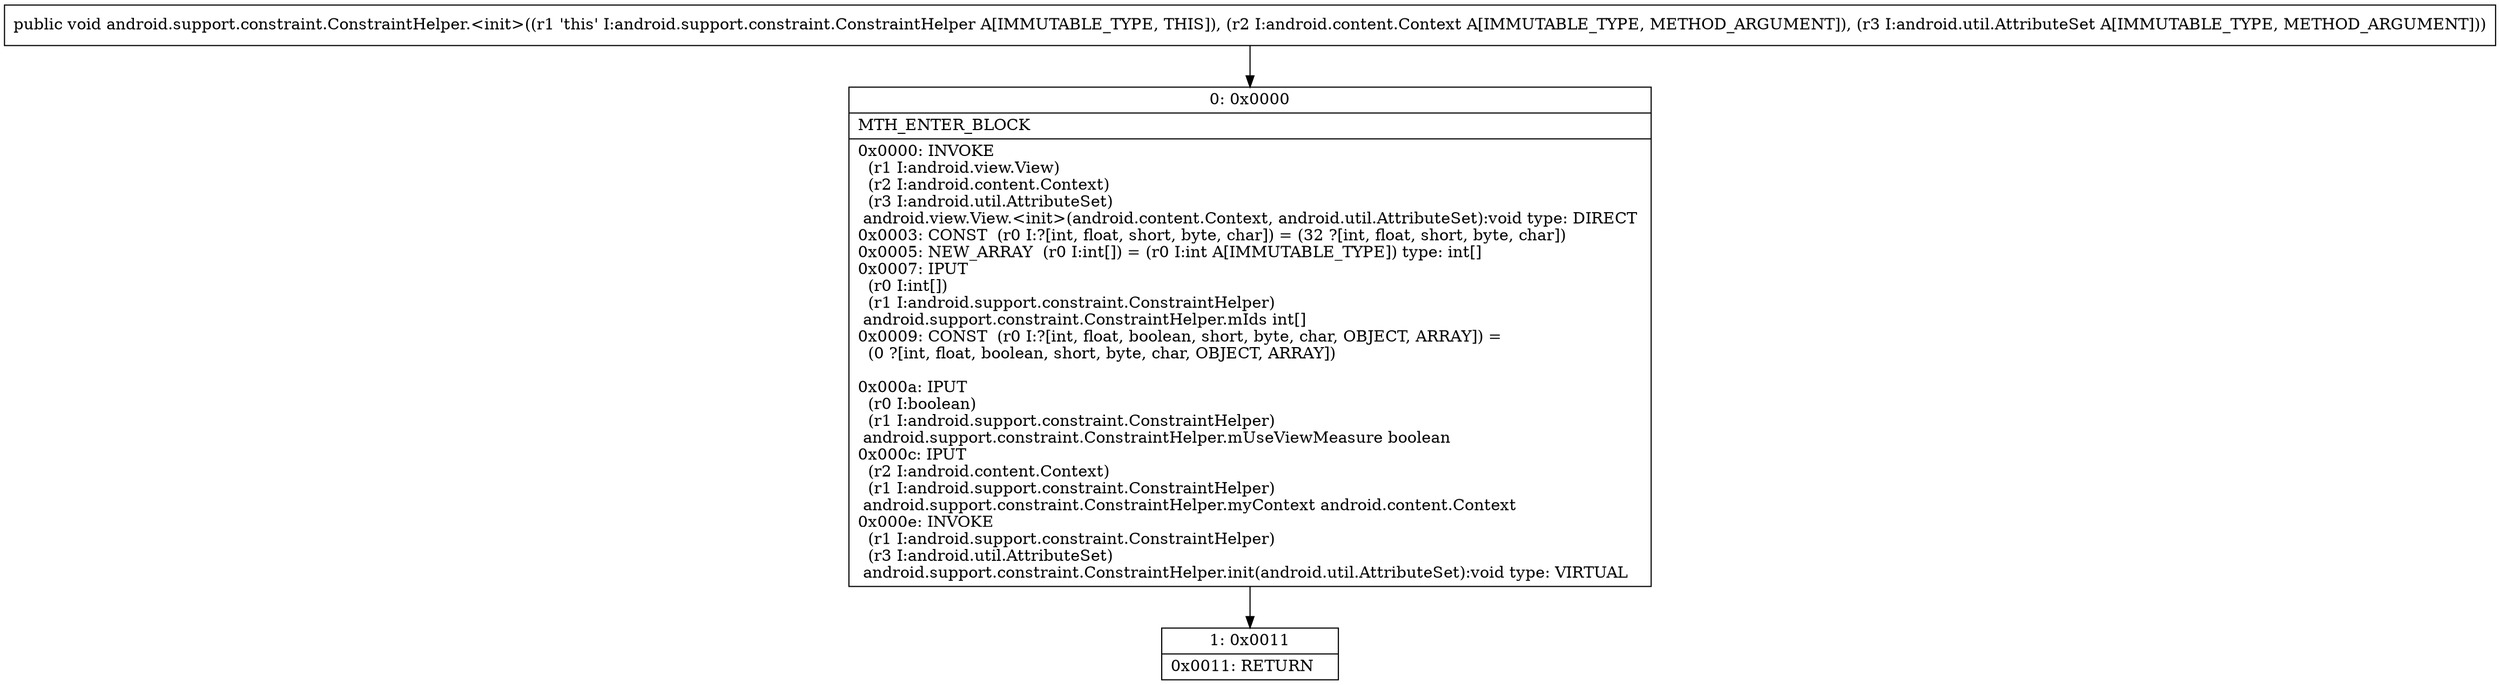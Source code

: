 digraph "CFG forandroid.support.constraint.ConstraintHelper.\<init\>(Landroid\/content\/Context;Landroid\/util\/AttributeSet;)V" {
Node_0 [shape=record,label="{0\:\ 0x0000|MTH_ENTER_BLOCK\l|0x0000: INVOKE  \l  (r1 I:android.view.View)\l  (r2 I:android.content.Context)\l  (r3 I:android.util.AttributeSet)\l android.view.View.\<init\>(android.content.Context, android.util.AttributeSet):void type: DIRECT \l0x0003: CONST  (r0 I:?[int, float, short, byte, char]) = (32 ?[int, float, short, byte, char]) \l0x0005: NEW_ARRAY  (r0 I:int[]) = (r0 I:int A[IMMUTABLE_TYPE]) type: int[] \l0x0007: IPUT  \l  (r0 I:int[])\l  (r1 I:android.support.constraint.ConstraintHelper)\l android.support.constraint.ConstraintHelper.mIds int[] \l0x0009: CONST  (r0 I:?[int, float, boolean, short, byte, char, OBJECT, ARRAY]) = \l  (0 ?[int, float, boolean, short, byte, char, OBJECT, ARRAY])\l \l0x000a: IPUT  \l  (r0 I:boolean)\l  (r1 I:android.support.constraint.ConstraintHelper)\l android.support.constraint.ConstraintHelper.mUseViewMeasure boolean \l0x000c: IPUT  \l  (r2 I:android.content.Context)\l  (r1 I:android.support.constraint.ConstraintHelper)\l android.support.constraint.ConstraintHelper.myContext android.content.Context \l0x000e: INVOKE  \l  (r1 I:android.support.constraint.ConstraintHelper)\l  (r3 I:android.util.AttributeSet)\l android.support.constraint.ConstraintHelper.init(android.util.AttributeSet):void type: VIRTUAL \l}"];
Node_1 [shape=record,label="{1\:\ 0x0011|0x0011: RETURN   \l}"];
MethodNode[shape=record,label="{public void android.support.constraint.ConstraintHelper.\<init\>((r1 'this' I:android.support.constraint.ConstraintHelper A[IMMUTABLE_TYPE, THIS]), (r2 I:android.content.Context A[IMMUTABLE_TYPE, METHOD_ARGUMENT]), (r3 I:android.util.AttributeSet A[IMMUTABLE_TYPE, METHOD_ARGUMENT])) }"];
MethodNode -> Node_0;
Node_0 -> Node_1;
}

